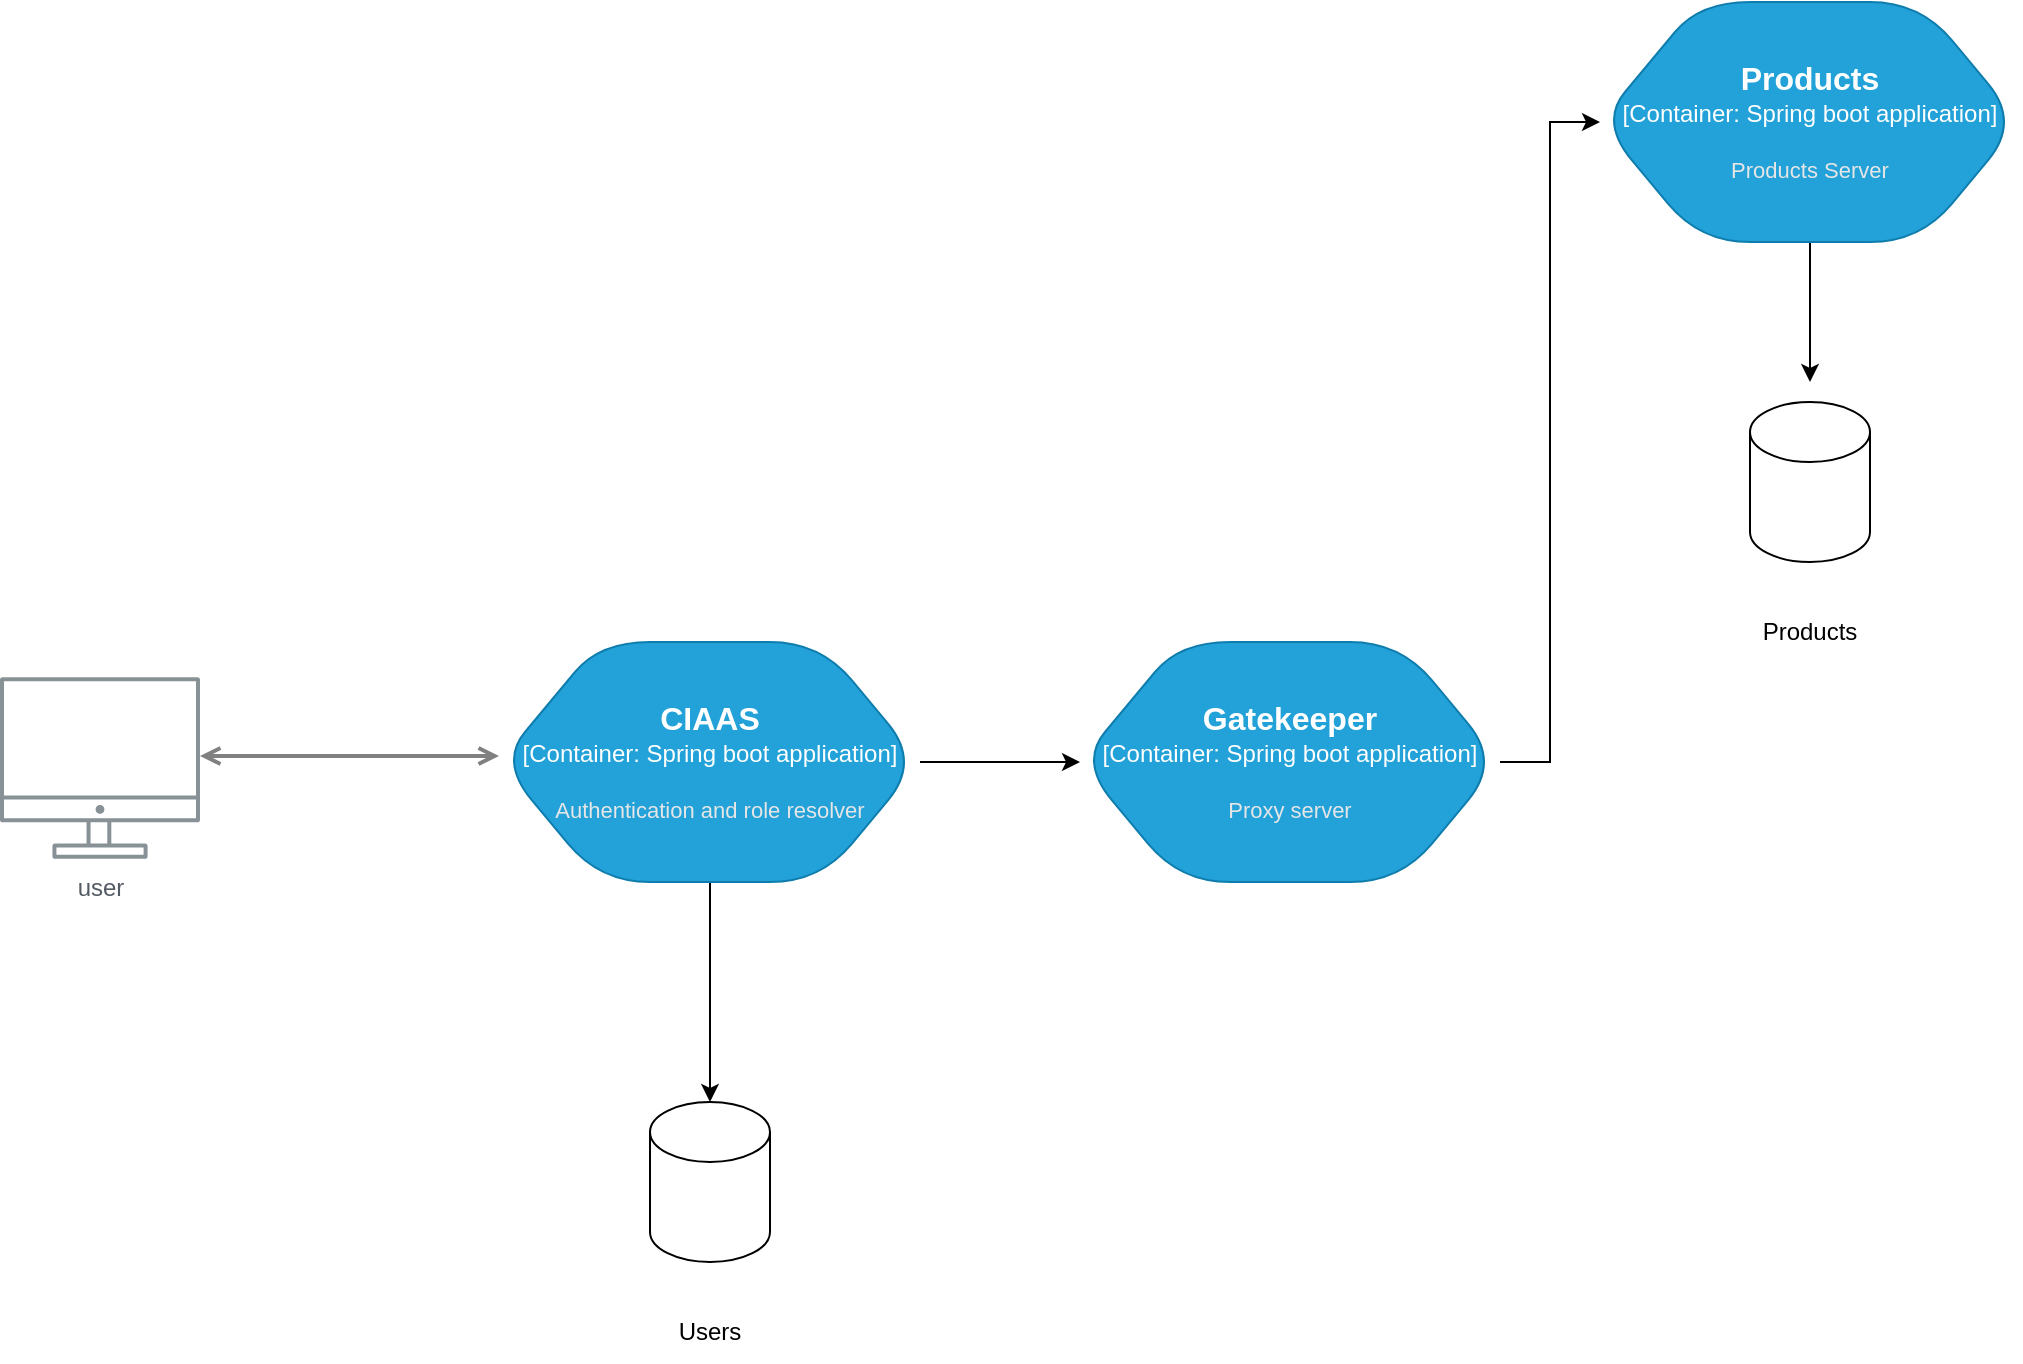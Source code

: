 <mxfile version="26.2.1">
  <diagram id="Ht1M8jgEwFfnCIfOTk4-" name="Page-1">
    <mxGraphModel dx="1354" dy="780" grid="1" gridSize="10" guides="1" tooltips="1" connect="1" arrows="1" fold="1" page="1" pageScale="1" pageWidth="1169" pageHeight="827" math="0" shadow="0">
      <root>
        <mxCell id="0" />
        <mxCell id="1" parent="0" />
        <mxCell id="UEzPUAAOIrF-is8g5C7q-128" style="edgeStyle=orthogonalEdgeStyle;rounded=0;orthogonalLoop=1;jettySize=auto;html=1;startArrow=open;startFill=0;endArrow=open;endFill=0;strokeWidth=2;strokeColor=#808080;" parent="1" source="UEzPUAAOIrF-is8g5C7q-109" edge="1">
          <mxGeometry relative="1" as="geometry">
            <Array as="points">
              <mxPoint x="250" y="377" />
              <mxPoint x="250" y="377" />
            </Array>
            <mxPoint x="369.5" y="377" as="targetPoint" />
          </mxGeometry>
        </mxCell>
        <mxCell id="UEzPUAAOIrF-is8g5C7q-109" value="user" style="outlineConnect=0;gradientColor=none;fontColor=#545B64;strokeColor=none;fillColor=#879196;dashed=0;verticalLabelPosition=bottom;verticalAlign=top;align=center;html=1;fontSize=12;fontStyle=0;aspect=fixed;shape=mxgraph.aws4.illustration_desktop;pointerEvents=1;labelBackgroundColor=#ffffff;" parent="1" vertex="1">
          <mxGeometry x="120" y="337.5" width="100" height="91" as="geometry" />
        </mxCell>
        <mxCell id="KcH1eEl5KvUQTyBQBhLZ-8" style="edgeStyle=orthogonalEdgeStyle;rounded=0;orthogonalLoop=1;jettySize=auto;html=1;exitX=0.5;exitY=1;exitDx=0;exitDy=0;exitPerimeter=0;" edge="1" parent="1" source="KcH1eEl5KvUQTyBQBhLZ-2" target="KcH1eEl5KvUQTyBQBhLZ-7">
          <mxGeometry relative="1" as="geometry" />
        </mxCell>
        <mxCell id="KcH1eEl5KvUQTyBQBhLZ-10" style="edgeStyle=orthogonalEdgeStyle;rounded=0;orthogonalLoop=1;jettySize=auto;html=1;exitX=1;exitY=0.5;exitDx=0;exitDy=0;exitPerimeter=0;" edge="1" parent="1" source="KcH1eEl5KvUQTyBQBhLZ-2">
          <mxGeometry relative="1" as="geometry">
            <mxPoint x="660" y="380" as="targetPoint" />
          </mxGeometry>
        </mxCell>
        <object placeholders="1" c4Name="CIAAS" c4Type="Container" c4Technology="Spring boot application" c4Description="Authentication and role resolver" label="&lt;font style=&quot;font-size: 16px&quot;&gt;&lt;b&gt;%c4Name%&lt;/b&gt;&lt;/font&gt;&lt;div&gt;[%c4Type%:&amp;nbsp;%c4Technology%]&lt;/div&gt;&lt;br&gt;&lt;div&gt;&lt;font style=&quot;font-size: 11px&quot;&gt;&lt;font color=&quot;#E6E6E6&quot;&gt;%c4Description%&lt;/font&gt;&lt;/div&gt;" id="KcH1eEl5KvUQTyBQBhLZ-2">
          <mxCell style="shape=hexagon;size=50;perimeter=hexagonPerimeter2;whiteSpace=wrap;html=1;fixedSize=1;rounded=1;labelBackgroundColor=none;fillColor=#23A2D9;fontSize=12;fontColor=#ffffff;align=center;strokeColor=#0E7DAD;metaEdit=1;points=[[0.5,0,0],[1,0.25,0],[1,0.5,0],[1,0.75,0],[0.5,1,0],[0,0.75,0],[0,0.5,0],[0,0.25,0]];resizable=1;arcSize=50;movable=1;rotatable=1;deletable=1;editable=1;locked=0;connectable=1;" vertex="1" parent="1">
            <mxGeometry x="370" y="320" width="210" height="120" as="geometry" />
          </mxCell>
        </object>
        <mxCell id="KcH1eEl5KvUQTyBQBhLZ-7" value="" style="shape=cylinder3;whiteSpace=wrap;html=1;boundedLbl=1;backgroundOutline=1;size=15;" vertex="1" parent="1">
          <mxGeometry x="445" y="550" width="60" height="80" as="geometry" />
        </mxCell>
        <mxCell id="KcH1eEl5KvUQTyBQBhLZ-9" value="Users" style="text;html=1;align=center;verticalAlign=middle;whiteSpace=wrap;rounded=0;" vertex="1" parent="1">
          <mxGeometry x="445" y="650" width="60" height="30" as="geometry" />
        </mxCell>
        <mxCell id="KcH1eEl5KvUQTyBQBhLZ-14" style="edgeStyle=orthogonalEdgeStyle;rounded=0;orthogonalLoop=1;jettySize=auto;html=1;exitX=1;exitY=0.5;exitDx=0;exitDy=0;exitPerimeter=0;entryX=0;entryY=0.5;entryDx=0;entryDy=0;entryPerimeter=0;" edge="1" parent="1" source="KcH1eEl5KvUQTyBQBhLZ-11" target="KcH1eEl5KvUQTyBQBhLZ-13">
          <mxGeometry relative="1" as="geometry">
            <mxPoint x="900" y="130" as="targetPoint" />
          </mxGeometry>
        </mxCell>
        <object placeholders="1" c4Name="Gatekeeper" c4Type="Container" c4Technology="Spring boot application" c4Description="Proxy server" label="&lt;font style=&quot;font-size: 16px&quot;&gt;&lt;b&gt;%c4Name%&lt;/b&gt;&lt;/font&gt;&lt;div&gt;[%c4Type%:&amp;nbsp;%c4Technology%]&lt;/div&gt;&lt;br&gt;&lt;div&gt;&lt;font style=&quot;font-size: 11px&quot;&gt;&lt;font color=&quot;#E6E6E6&quot;&gt;%c4Description%&lt;/font&gt;&lt;/div&gt;" id="KcH1eEl5KvUQTyBQBhLZ-11">
          <mxCell style="shape=hexagon;size=50;perimeter=hexagonPerimeter2;whiteSpace=wrap;html=1;fixedSize=1;rounded=1;labelBackgroundColor=none;fillColor=#23A2D9;fontSize=12;fontColor=#ffffff;align=center;strokeColor=#0E7DAD;metaEdit=1;points=[[0.5,0,0],[1,0.25,0],[1,0.5,0],[1,0.75,0],[0.5,1,0],[0,0.75,0],[0,0.5,0],[0,0.25,0]];resizable=1;arcSize=50;movable=1;rotatable=1;deletable=1;editable=1;locked=0;connectable=1;" vertex="1" parent="1">
            <mxGeometry x="660" y="320" width="210" height="120" as="geometry" />
          </mxCell>
        </object>
        <mxCell id="KcH1eEl5KvUQTyBQBhLZ-16" style="edgeStyle=orthogonalEdgeStyle;rounded=0;orthogonalLoop=1;jettySize=auto;html=1;exitX=0.5;exitY=1;exitDx=0;exitDy=0;exitPerimeter=0;" edge="1" parent="1" source="KcH1eEl5KvUQTyBQBhLZ-13">
          <mxGeometry relative="1" as="geometry">
            <mxPoint x="1025" y="190" as="targetPoint" />
          </mxGeometry>
        </mxCell>
        <object placeholders="1" c4Name="Products" c4Type="Container" c4Technology="Spring boot application" c4Description="Products Server" label="&lt;font style=&quot;font-size: 16px&quot;&gt;&lt;b&gt;%c4Name%&lt;/b&gt;&lt;/font&gt;&lt;div&gt;[%c4Type%:&amp;nbsp;%c4Technology%]&lt;/div&gt;&lt;br&gt;&lt;div&gt;&lt;font style=&quot;font-size: 11px&quot;&gt;&lt;font color=&quot;#E6E6E6&quot;&gt;%c4Description%&lt;/font&gt;&lt;/div&gt;" id="KcH1eEl5KvUQTyBQBhLZ-13">
          <mxCell style="shape=hexagon;size=50;perimeter=hexagonPerimeter2;whiteSpace=wrap;html=1;fixedSize=1;rounded=1;labelBackgroundColor=none;fillColor=#23A2D9;fontSize=12;fontColor=#ffffff;align=center;strokeColor=#0E7DAD;metaEdit=1;points=[[0.5,0,0],[1,0.25,0],[1,0.5,0],[1,0.75,0],[0.5,1,0],[0,0.75,0],[0,0.5,0],[0,0.25,0]];resizable=1;arcSize=50;movable=1;rotatable=1;deletable=1;editable=1;locked=0;connectable=1;" vertex="1" parent="1">
            <mxGeometry x="920" width="210" height="120" as="geometry" />
          </mxCell>
        </object>
        <mxCell id="KcH1eEl5KvUQTyBQBhLZ-17" value="" style="shape=cylinder3;whiteSpace=wrap;html=1;boundedLbl=1;backgroundOutline=1;size=15;" vertex="1" parent="1">
          <mxGeometry x="995" y="200" width="60" height="80" as="geometry" />
        </mxCell>
        <mxCell id="KcH1eEl5KvUQTyBQBhLZ-18" value="Products" style="text;html=1;align=center;verticalAlign=middle;whiteSpace=wrap;rounded=0;" vertex="1" parent="1">
          <mxGeometry x="995" y="300" width="60" height="30" as="geometry" />
        </mxCell>
      </root>
    </mxGraphModel>
  </diagram>
</mxfile>

